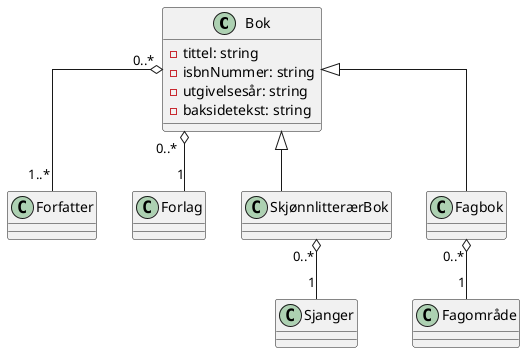 @startuml bokhandel

skinparam linetype ortho

class Bok {
    -tittel: string
    -isbnNummer: string
    -utgivelsesår: string
    -baksidetekst: string
}

class Forfatter
class Forlag
class SkjønnlitterærBok
class Sjanger
class Fagbok
class Fagområde

Bok "0..*" o-- "1..*" Forfatter
Bok "0..*" o-- "1 " Forlag

Bok <|-- SkjønnlitterærBok
Bok <|-- Fagbok

SkjønnlitterærBok "0..*" o-- "1" Sjanger

Fagbok "0..*" o-- "1" Fagområde

@enduml